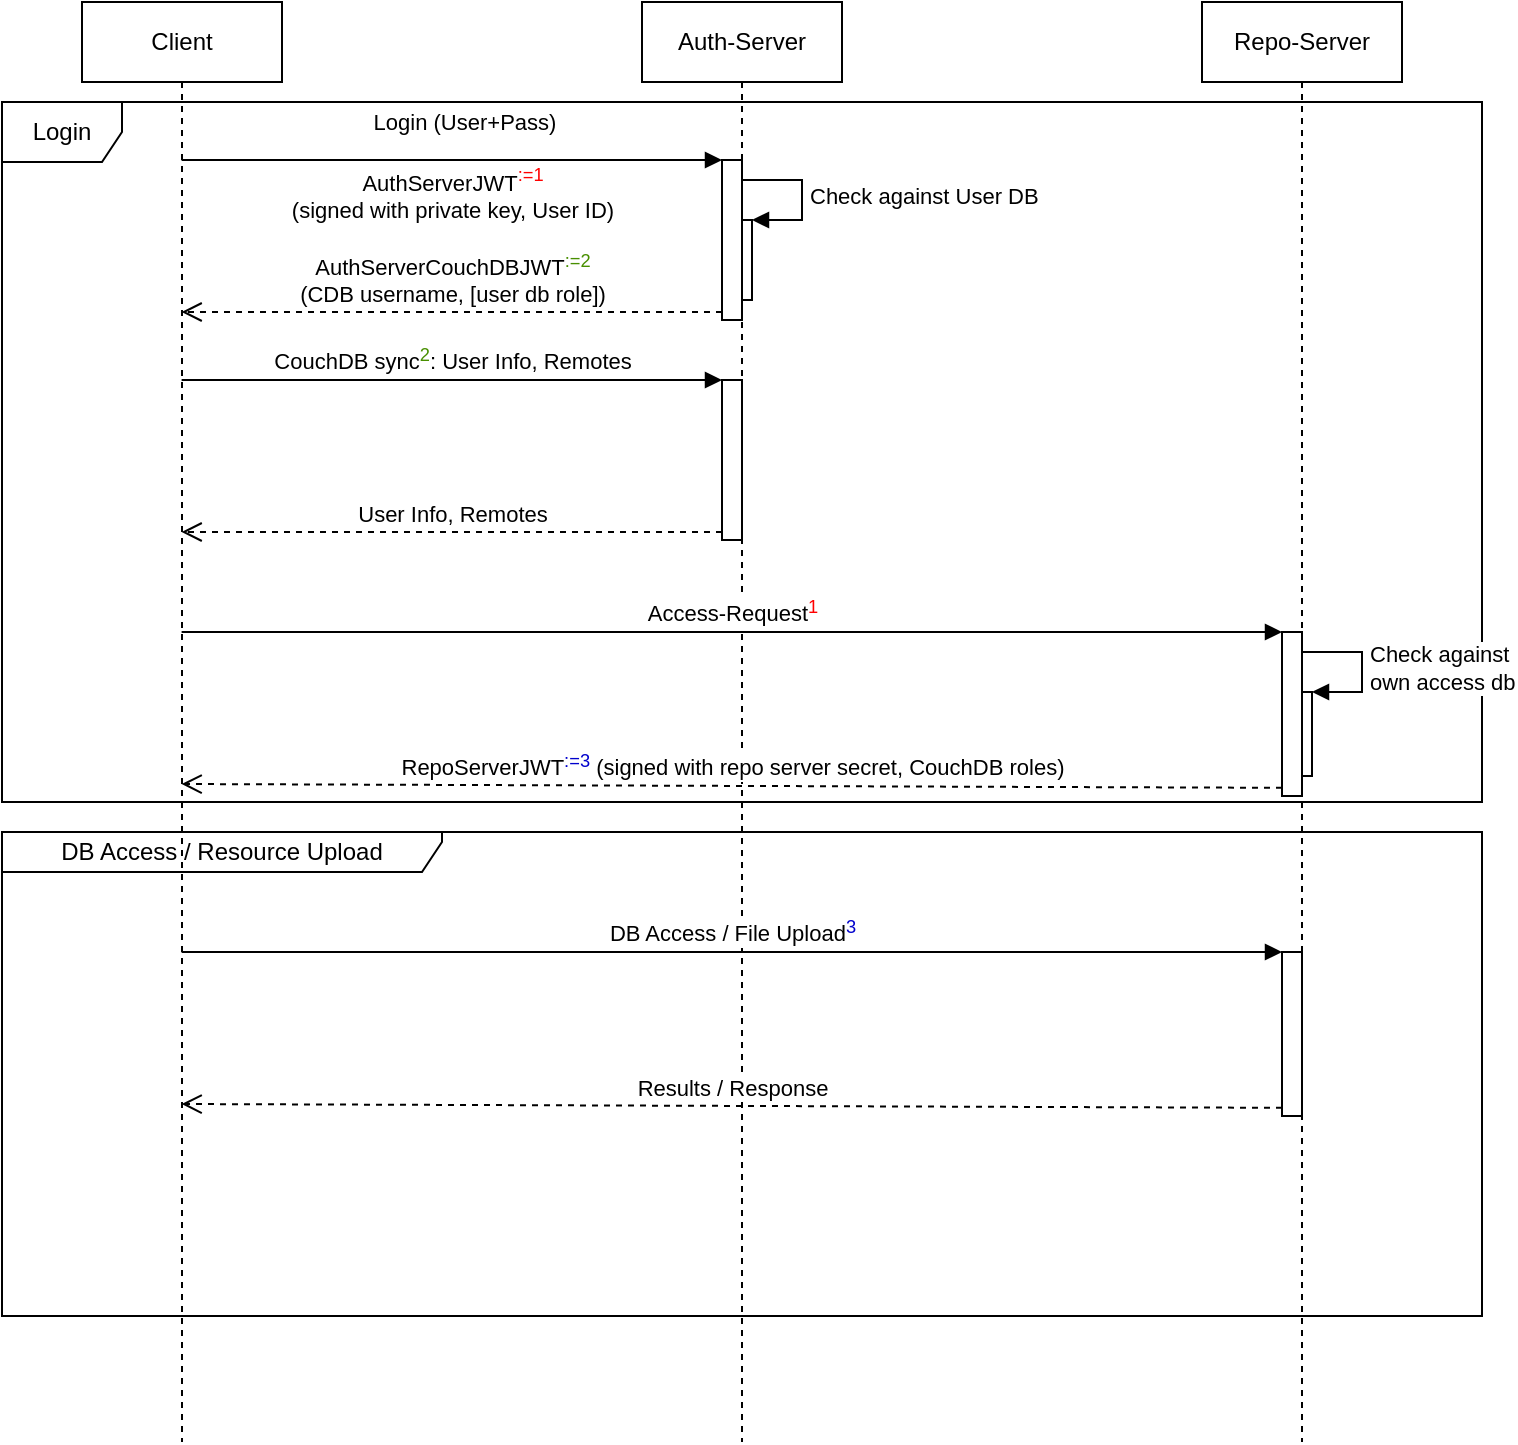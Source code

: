 <mxfile version="14.6.6" type="device"><diagram id="Opkq0AgnAaSg7YktJhAH" name="Page-1"><mxGraphModel dx="2062" dy="1128" grid="1" gridSize="10" guides="1" tooltips="1" connect="1" arrows="1" fold="1" page="1" pageScale="1" pageWidth="827" pageHeight="1169" math="0" shadow="0"><root><mxCell id="0"/><mxCell id="1" parent="0"/><mxCell id="xgO4RsIZEhErlbPsB1kC-21" value="Login" style="shape=umlFrame;whiteSpace=wrap;html=1;" parent="1" vertex="1"><mxGeometry y="90" width="740" height="350" as="geometry"/></mxCell><mxCell id="xgO4RsIZEhErlbPsB1kC-17" value="DB Access / Resource Upload" style="shape=umlFrame;whiteSpace=wrap;html=1;width=220;height=20;" parent="1" vertex="1"><mxGeometry y="455" width="740" height="242" as="geometry"/></mxCell><mxCell id="xgO4RsIZEhErlbPsB1kC-1" value="&lt;div&gt;Client&lt;/div&gt;" style="shape=umlLifeline;perimeter=lifelinePerimeter;whiteSpace=wrap;html=1;container=1;collapsible=0;recursiveResize=0;outlineConnect=0;" parent="1" vertex="1"><mxGeometry x="40" y="40" width="100" height="720" as="geometry"/></mxCell><mxCell id="xgO4RsIZEhErlbPsB1kC-2" value="Auth-Server" style="shape=umlLifeline;perimeter=lifelinePerimeter;whiteSpace=wrap;html=1;container=1;collapsible=0;recursiveResize=0;outlineConnect=0;" parent="1" vertex="1"><mxGeometry x="320" y="40" width="100" height="720" as="geometry"/></mxCell><mxCell id="xgO4RsIZEhErlbPsB1kC-3" value="" style="html=1;points=[];perimeter=orthogonalPerimeter;" parent="xgO4RsIZEhErlbPsB1kC-2" vertex="1"><mxGeometry x="45" y="109" width="10" height="40" as="geometry"/></mxCell><mxCell id="xgO4RsIZEhErlbPsB1kC-4" value="Check against User DB" style="edgeStyle=orthogonalEdgeStyle;html=1;align=left;spacingLeft=2;endArrow=block;rounded=0;entryX=1;entryY=0;" parent="xgO4RsIZEhErlbPsB1kC-2" target="xgO4RsIZEhErlbPsB1kC-3" edge="1"><mxGeometry relative="1" as="geometry"><mxPoint x="50" y="89" as="sourcePoint"/><Array as="points"><mxPoint x="80" y="89"/></Array></mxGeometry></mxCell><mxCell id="xgO4RsIZEhErlbPsB1kC-18" value="" style="html=1;points=[];perimeter=orthogonalPerimeter;" parent="xgO4RsIZEhErlbPsB1kC-2" vertex="1"><mxGeometry x="40" y="189" width="10" height="80" as="geometry"/></mxCell><mxCell id="xgO4RsIZEhErlbPsB1kC-5" value="Repo-Server" style="shape=umlLifeline;perimeter=lifelinePerimeter;whiteSpace=wrap;html=1;container=1;collapsible=0;recursiveResize=0;outlineConnect=0;" parent="1" vertex="1"><mxGeometry x="600" y="40" width="100" height="720" as="geometry"/></mxCell><mxCell id="xgO4RsIZEhErlbPsB1kC-6" value="" style="html=1;points=[];perimeter=orthogonalPerimeter;" parent="xgO4RsIZEhErlbPsB1kC-5" vertex="1"><mxGeometry x="45" y="345" width="10" height="42" as="geometry"/></mxCell><mxCell id="xgO4RsIZEhErlbPsB1kC-7" value="" style="html=1;points=[];perimeter=orthogonalPerimeter;" parent="xgO4RsIZEhErlbPsB1kC-5" vertex="1"><mxGeometry x="40" y="315" width="10" height="82" as="geometry"/></mxCell><mxCell id="xgO4RsIZEhErlbPsB1kC-8" value="&lt;div&gt;Check against &lt;br&gt;&lt;/div&gt;&lt;div&gt;own access db&lt;/div&gt;" style="edgeStyle=orthogonalEdgeStyle;html=1;align=left;spacingLeft=2;endArrow=block;rounded=0;entryX=1;entryY=0;" parent="xgO4RsIZEhErlbPsB1kC-5" target="xgO4RsIZEhErlbPsB1kC-6" edge="1"><mxGeometry relative="1" as="geometry"><mxPoint x="50" y="325" as="sourcePoint"/><Array as="points"><mxPoint x="80" y="325"/></Array></mxGeometry></mxCell><mxCell id="xgO4RsIZEhErlbPsB1kC-9" value="" style="html=1;points=[];perimeter=orthogonalPerimeter;" parent="xgO4RsIZEhErlbPsB1kC-5" vertex="1"><mxGeometry x="40" y="475" width="10" height="82" as="geometry"/></mxCell><mxCell id="xgO4RsIZEhErlbPsB1kC-10" value="" style="html=1;points=[];perimeter=orthogonalPerimeter;" parent="1" vertex="1"><mxGeometry x="360" y="119" width="10" height="80" as="geometry"/></mxCell><mxCell id="xgO4RsIZEhErlbPsB1kC-11" value="Login (User+Pass)" style="html=1;verticalAlign=bottom;endArrow=block;entryX=0;entryY=0;" parent="1" target="xgO4RsIZEhErlbPsB1kC-10" edge="1"><mxGeometry x="0.039" y="10" relative="1" as="geometry"><mxPoint x="89.81" y="119" as="sourcePoint"/><mxPoint x="1" as="offset"/></mxGeometry></mxCell><mxCell id="xgO4RsIZEhErlbPsB1kC-12" value="&lt;div&gt;AuthServerJWT&lt;font color=&quot;#FF0000&quot;&gt;&lt;sup&gt;:=1&lt;/sup&gt;&lt;/font&gt;&lt;/div&gt;&lt;div&gt;(signed with private key, User ID)&lt;/div&gt;&lt;div&gt;&lt;br&gt;&lt;/div&gt;&lt;div&gt;AuthServerCouchDBJWT&lt;font color=&quot;#488F00&quot;&gt;&lt;sup&gt;:=2&lt;/sup&gt;&lt;/font&gt;&lt;br&gt;&lt;/div&gt;&lt;div&gt;(CDB username, [user db role])&lt;br&gt;&lt;/div&gt;" style="html=1;verticalAlign=bottom;endArrow=open;dashed=1;endSize=8;exitX=0;exitY=0.95;" parent="1" source="xgO4RsIZEhErlbPsB1kC-10" edge="1"><mxGeometry relative="1" as="geometry"><mxPoint x="89.81" y="195" as="targetPoint"/></mxGeometry></mxCell><mxCell id="xgO4RsIZEhErlbPsB1kC-13" value="Access-Request&lt;font color=&quot;#FF0000&quot;&gt;&lt;sup&gt;1&lt;/sup&gt;&lt;/font&gt;" style="html=1;verticalAlign=bottom;endArrow=block;entryX=0;entryY=0;" parent="1" target="xgO4RsIZEhErlbPsB1kC-7" edge="1"><mxGeometry relative="1" as="geometry"><mxPoint x="89.81" y="355" as="sourcePoint"/></mxGeometry></mxCell><mxCell id="xgO4RsIZEhErlbPsB1kC-14" value="&lt;div&gt;RepoServerJWT&lt;font color=&quot;#0000CC&quot;&gt;&lt;sup&gt;:=3&lt;/sup&gt;&lt;/font&gt; (signed with repo server secret, CouchDB roles)&lt;/div&gt;" style="html=1;verticalAlign=bottom;endArrow=open;dashed=1;endSize=8;exitX=0;exitY=0.95;" parent="1" source="xgO4RsIZEhErlbPsB1kC-7" edge="1"><mxGeometry relative="1" as="geometry"><mxPoint x="89.81" y="431" as="targetPoint"/></mxGeometry></mxCell><mxCell id="xgO4RsIZEhErlbPsB1kC-15" value="DB Access / File Upload&lt;font color=&quot;#0000CC&quot;&gt;&lt;sup&gt;3&lt;/sup&gt;&lt;/font&gt;" style="html=1;verticalAlign=bottom;endArrow=block;entryX=0;entryY=0;" parent="1" target="xgO4RsIZEhErlbPsB1kC-9" edge="1"><mxGeometry relative="1" as="geometry"><mxPoint x="89.81" y="515" as="sourcePoint"/></mxGeometry></mxCell><mxCell id="xgO4RsIZEhErlbPsB1kC-16" value="Results / Response" style="html=1;verticalAlign=bottom;endArrow=open;dashed=1;endSize=8;exitX=0;exitY=0.95;" parent="1" source="xgO4RsIZEhErlbPsB1kC-9" edge="1"><mxGeometry relative="1" as="geometry"><mxPoint x="89.81" y="591" as="targetPoint"/></mxGeometry></mxCell><mxCell id="xgO4RsIZEhErlbPsB1kC-19" value="CouchDB sync&lt;font color=&quot;#488F00&quot;&gt;&lt;sup&gt;2&lt;/sup&gt;&lt;/font&gt;: User Info, Remotes" style="html=1;verticalAlign=bottom;endArrow=block;entryX=0;entryY=0;" parent="1" target="xgO4RsIZEhErlbPsB1kC-18" edge="1"><mxGeometry relative="1" as="geometry"><mxPoint x="89.81" y="229" as="sourcePoint"/></mxGeometry></mxCell><mxCell id="xgO4RsIZEhErlbPsB1kC-20" value="User Info, Remotes" style="html=1;verticalAlign=bottom;endArrow=open;dashed=1;endSize=8;exitX=0;exitY=0.95;" parent="1" source="xgO4RsIZEhErlbPsB1kC-18" edge="1"><mxGeometry relative="1" as="geometry"><mxPoint x="89.81" y="305" as="targetPoint"/></mxGeometry></mxCell></root></mxGraphModel></diagram></mxfile>